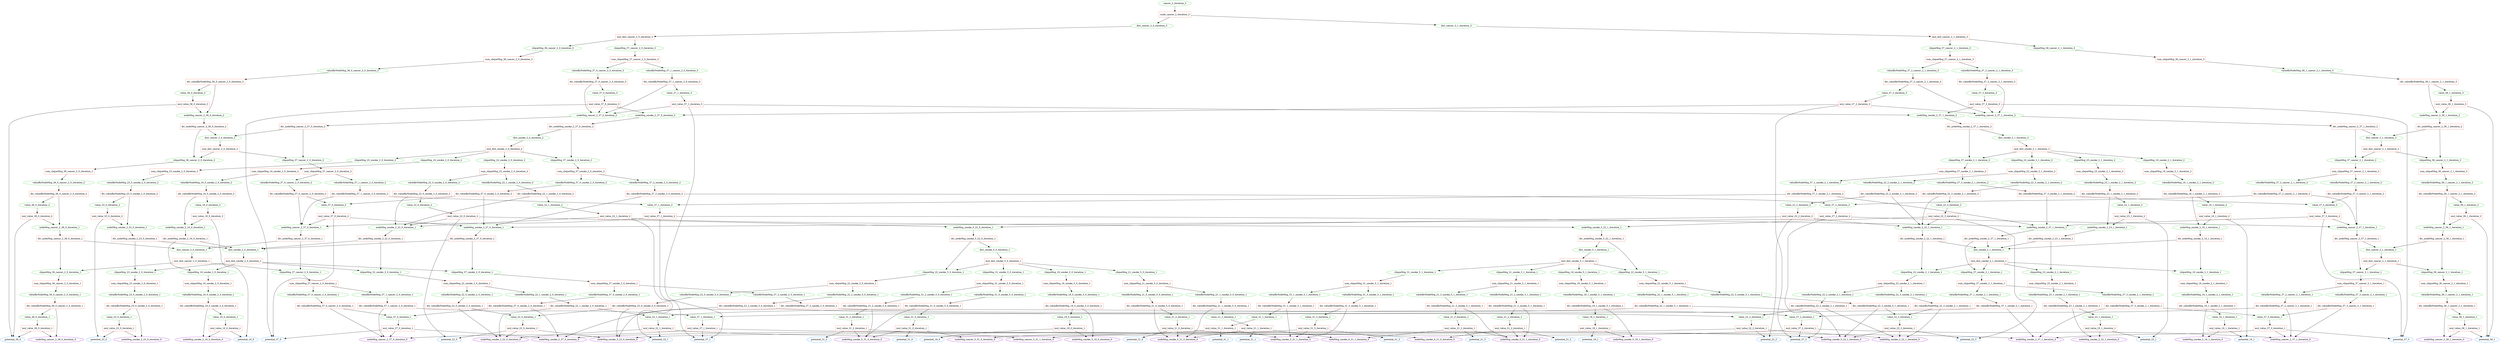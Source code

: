digraph G {
0 [label="cancer_2_iteration_3", shape=oval, color=limegreen];
1 [label="scale_cancer_2_iteration_3", shape=box, color=tomato];
2 [label="dist_cancer_2_0_iteration_3", shape=oval, color=limegreen];
3 [label="mul_dist_cancer_2_0_iteration_3", shape=box, color=tomato];
4 [label="cliqueMsg_36_cancer_2_0_iteration_3", shape=oval, color=limegreen];
5 [label="sum_cliqueMsg_36_cancer_2_0_iteration_3", shape=box, color=tomato];
6 [label="valueByNodeMsg_36_0_cancer_2_0_iteration_3", shape=oval, color=limegreen];
7 [label="div_valueByNodeMsg_36_0_cancer_2_0_iteration_3", shape=box, color=tomato];
8 [label="value_36_0_iteration_3", shape=oval, color=limegreen];
9 [label="mul_value_36_0_iteration_3", shape=box, color=tomato];
10 [label="potential_36_0", shape=oval, color=dodgerblue];
11 [label="nodeMsg_cancer_2_36_0_iteration_2", shape=oval, color=limegreen];
12 [label="div_nodeMsg_cancer_2_36_0_iteration_2", shape=box, color=tomato];
13 [label="dist_cancer_2_0_iteration_2", shape=oval, color=limegreen];
14 [label="mul_dist_cancer_2_0_iteration_2", shape=box, color=tomato];
15 [label="cliqueMsg_36_cancer_2_0_iteration_2", shape=oval, color=limegreen];
16 [label="sum_cliqueMsg_36_cancer_2_0_iteration_2", shape=box, color=tomato];
17 [label="valueByNodeMsg_36_0_cancer_2_0_iteration_2", shape=oval, color=limegreen];
18 [label="div_valueByNodeMsg_36_0_cancer_2_0_iteration_2", shape=box, color=tomato];
19 [label="value_36_0_iteration_2", shape=oval, color=limegreen];
20 [label="mul_value_36_0_iteration_2", shape=box, color=tomato];
21 [label="nodeMsg_cancer_2_36_0_iteration_1", shape=oval, color=limegreen];
22 [label="div_nodeMsg_cancer_2_36_0_iteration_1", shape=box, color=tomato];
23 [label="dist_cancer_2_0_iteration_1", shape=oval, color=limegreen];
24 [label="mul_dist_cancer_2_0_iteration_1", shape=box, color=tomato];
25 [label="cliqueMsg_36_cancer_2_0_iteration_1", shape=oval, color=limegreen];
26 [label="sum_cliqueMsg_36_cancer_2_0_iteration_1", shape=box, color=tomato];
27 [label="valueByNodeMsg_36_0_cancer_2_0_iteration_1", shape=oval, color=limegreen];
28 [label="div_valueByNodeMsg_36_0_cancer_2_0_iteration_1", shape=box, color=tomato];
29 [label="value_36_0_iteration_1", shape=oval, color=limegreen];
30 [label="mul_value_36_0_iteration_1", shape=box, color=tomato];
31 [label="nodeMsg_cancer_2_36_0_iteration_0", shape=oval, color=darkviolet];
32 [label="cliqueMsg_37_cancer_2_0_iteration_1", shape=oval, color=limegreen];
33 [label="sum_cliqueMsg_37_cancer_2_0_iteration_1", shape=box, color=tomato];
34 [label="valueByNodeMsg_37_0_cancer_2_0_iteration_1", shape=oval, color=limegreen];
35 [label="div_valueByNodeMsg_37_0_cancer_2_0_iteration_1", shape=box, color=tomato];
36 [label="value_37_0_iteration_1", shape=oval, color=limegreen];
37 [label="mul_value_37_0_iteration_1", shape=box, color=tomato];
38 [label="potential_37_0", shape=oval, color=dodgerblue];
39 [label="nodeMsg_smoke_2_37_0_iteration_0", shape=oval, color=darkviolet];
40 [label="nodeMsg_cancer_2_37_0_iteration_0", shape=oval, color=darkviolet];
41 [label="valueByNodeMsg_37_1_cancer_2_0_iteration_1", shape=oval, color=limegreen];
42 [label="div_valueByNodeMsg_37_1_cancer_2_0_iteration_1", shape=box, color=tomato];
43 [label="value_37_1_iteration_1", shape=oval, color=limegreen];
44 [label="mul_value_37_1_iteration_1", shape=box, color=tomato];
45 [label="potential_37_1", shape=oval, color=dodgerblue];
46 [label="nodeMsg_smoke_2_37_1_iteration_0", shape=oval, color=darkviolet];
47 [label="cliqueMsg_37_cancer_2_0_iteration_2", shape=oval, color=limegreen];
48 [label="sum_cliqueMsg_37_cancer_2_0_iteration_2", shape=box, color=tomato];
49 [label="valueByNodeMsg_37_0_cancer_2_0_iteration_2", shape=oval, color=limegreen];
50 [label="div_valueByNodeMsg_37_0_cancer_2_0_iteration_2", shape=box, color=tomato];
51 [label="value_37_0_iteration_2", shape=oval, color=limegreen];
52 [label="mul_value_37_0_iteration_2", shape=box, color=tomato];
53 [label="nodeMsg_smoke_2_37_0_iteration_1", shape=oval, color=limegreen];
54 [label="div_nodeMsg_smoke_2_37_0_iteration_1", shape=box, color=tomato];
55 [label="dist_smoke_2_0_iteration_1", shape=oval, color=limegreen];
56 [label="mul_dist_smoke_2_0_iteration_1", shape=box, color=tomato];
57 [label="cliqueMsg_16_smoke_2_0_iteration_1", shape=oval, color=limegreen];
58 [label="sum_cliqueMsg_16_smoke_2_0_iteration_1", shape=box, color=tomato];
59 [label="valueByNodeMsg_16_0_smoke_2_0_iteration_1", shape=oval, color=limegreen];
60 [label="div_valueByNodeMsg_16_0_smoke_2_0_iteration_1", shape=box, color=tomato];
61 [label="value_16_0_iteration_1", shape=oval, color=limegreen];
62 [label="mul_value_16_0_iteration_1", shape=box, color=tomato];
63 [label="potential_16_0", shape=oval, color=dodgerblue];
64 [label="nodeMsg_smoke_2_16_0_iteration_0", shape=oval, color=darkviolet];
65 [label="cliqueMsg_22_smoke_2_0_iteration_1", shape=oval, color=limegreen];
66 [label="sum_cliqueMsg_22_smoke_2_0_iteration_1", shape=box, color=tomato];
67 [label="valueByNodeMsg_22_0_smoke_2_0_iteration_1", shape=oval, color=limegreen];
68 [label="div_valueByNodeMsg_22_0_smoke_2_0_iteration_1", shape=box, color=tomato];
69 [label="value_22_0_iteration_1", shape=oval, color=limegreen];
70 [label="mul_value_22_0_iteration_1", shape=box, color=tomato];
71 [label="potential_22_0", shape=oval, color=dodgerblue];
72 [label="nodeMsg_smoke_5_22_0_iteration_0", shape=oval, color=darkviolet];
73 [label="nodeMsg_smoke_2_22_0_iteration_0", shape=oval, color=darkviolet];
74 [label="valueByNodeMsg_22_1_smoke_2_0_iteration_1", shape=oval, color=limegreen];
75 [label="div_valueByNodeMsg_22_1_smoke_2_0_iteration_1", shape=box, color=tomato];
76 [label="value_22_1_iteration_1", shape=oval, color=limegreen];
77 [label="mul_value_22_1_iteration_1", shape=box, color=tomato];
78 [label="potential_22_1", shape=oval, color=dodgerblue];
79 [label="nodeMsg_smoke_5_22_1_iteration_0", shape=oval, color=darkviolet];
80 [label="cliqueMsg_23_smoke_2_0_iteration_1", shape=oval, color=limegreen];
81 [label="sum_cliqueMsg_23_smoke_2_0_iteration_1", shape=box, color=tomato];
82 [label="valueByNodeMsg_23_0_smoke_2_0_iteration_1", shape=oval, color=limegreen];
83 [label="div_valueByNodeMsg_23_0_smoke_2_0_iteration_1", shape=box, color=tomato];
84 [label="value_23_0_iteration_1", shape=oval, color=limegreen];
85 [label="mul_value_23_0_iteration_1", shape=box, color=tomato];
86 [label="potential_23_0", shape=oval, color=dodgerblue];
87 [label="nodeMsg_smoke_2_23_0_iteration_0", shape=oval, color=darkviolet];
88 [label="cliqueMsg_37_smoke_2_0_iteration_1", shape=oval, color=limegreen];
89 [label="sum_cliqueMsg_37_smoke_2_0_iteration_1", shape=box, color=tomato];
90 [label="valueByNodeMsg_37_0_smoke_2_0_iteration_1", shape=oval, color=limegreen];
91 [label="div_valueByNodeMsg_37_0_smoke_2_0_iteration_1", shape=box, color=tomato];
92 [label="valueByNodeMsg_37_2_smoke_2_0_iteration_1", shape=oval, color=limegreen];
93 [label="div_valueByNodeMsg_37_2_smoke_2_0_iteration_1", shape=box, color=tomato];
94 [label="value_37_2_iteration_1", shape=oval, color=limegreen];
95 [label="mul_value_37_2_iteration_1", shape=box, color=tomato];
96 [label="potential_37_2", shape=oval, color=dodgerblue];
97 [label="nodeMsg_cancer_2_37_1_iteration_0", shape=oval, color=darkviolet];
98 [label="nodeMsg_cancer_2_37_0_iteration_1", shape=oval, color=limegreen];
99 [label="div_nodeMsg_cancer_2_37_0_iteration_1", shape=box, color=tomato];
100 [label="valueByNodeMsg_37_1_cancer_2_0_iteration_2", shape=oval, color=limegreen];
101 [label="div_valueByNodeMsg_37_1_cancer_2_0_iteration_2", shape=box, color=tomato];
102 [label="value_37_1_iteration_2", shape=oval, color=limegreen];
103 [label="mul_value_37_1_iteration_2", shape=box, color=tomato];
104 [label="nodeMsg_smoke_2_37_1_iteration_1", shape=oval, color=limegreen];
105 [label="div_nodeMsg_smoke_2_37_1_iteration_1", shape=box, color=tomato];
106 [label="dist_smoke_2_1_iteration_1", shape=oval, color=limegreen];
107 [label="mul_dist_smoke_2_1_iteration_1", shape=box, color=tomato];
108 [label="cliqueMsg_16_smoke_2_1_iteration_1", shape=oval, color=limegreen];
109 [label="sum_cliqueMsg_16_smoke_2_1_iteration_1", shape=box, color=tomato];
110 [label="valueByNodeMsg_16_1_smoke_2_1_iteration_1", shape=oval, color=limegreen];
111 [label="div_valueByNodeMsg_16_1_smoke_2_1_iteration_1", shape=box, color=tomato];
112 [label="value_16_1_iteration_1", shape=oval, color=limegreen];
113 [label="mul_value_16_1_iteration_1", shape=box, color=tomato];
114 [label="potential_16_1", shape=oval, color=dodgerblue];
115 [label="nodeMsg_smoke_2_16_1_iteration_0", shape=oval, color=darkviolet];
116 [label="cliqueMsg_22_smoke_2_1_iteration_1", shape=oval, color=limegreen];
117 [label="sum_cliqueMsg_22_smoke_2_1_iteration_1", shape=box, color=tomato];
118 [label="valueByNodeMsg_22_2_smoke_2_1_iteration_1", shape=oval, color=limegreen];
119 [label="div_valueByNodeMsg_22_2_smoke_2_1_iteration_1", shape=box, color=tomato];
120 [label="value_22_2_iteration_1", shape=oval, color=limegreen];
121 [label="mul_value_22_2_iteration_1", shape=box, color=tomato];
122 [label="potential_22_2", shape=oval, color=dodgerblue];
123 [label="nodeMsg_smoke_2_22_1_iteration_0", shape=oval, color=darkviolet];
124 [label="valueByNodeMsg_22_3_smoke_2_1_iteration_1", shape=oval, color=limegreen];
125 [label="div_valueByNodeMsg_22_3_smoke_2_1_iteration_1", shape=box, color=tomato];
126 [label="value_22_3_iteration_1", shape=oval, color=limegreen];
127 [label="mul_value_22_3_iteration_1", shape=box, color=tomato];
128 [label="potential_22_3", shape=oval, color=dodgerblue];
129 [label="cliqueMsg_23_smoke_2_1_iteration_1", shape=oval, color=limegreen];
130 [label="sum_cliqueMsg_23_smoke_2_1_iteration_1", shape=box, color=tomato];
131 [label="valueByNodeMsg_23_1_smoke_2_1_iteration_1", shape=oval, color=limegreen];
132 [label="div_valueByNodeMsg_23_1_smoke_2_1_iteration_1", shape=box, color=tomato];
133 [label="value_23_1_iteration_1", shape=oval, color=limegreen];
134 [label="mul_value_23_1_iteration_1", shape=box, color=tomato];
135 [label="potential_23_1", shape=oval, color=dodgerblue];
136 [label="nodeMsg_smoke_2_23_1_iteration_0", shape=oval, color=darkviolet];
137 [label="cliqueMsg_37_smoke_2_1_iteration_1", shape=oval, color=limegreen];
138 [label="sum_cliqueMsg_37_smoke_2_1_iteration_1", shape=box, color=tomato];
139 [label="valueByNodeMsg_37_1_smoke_2_1_iteration_1", shape=oval, color=limegreen];
140 [label="div_valueByNodeMsg_37_1_smoke_2_1_iteration_1", shape=box, color=tomato];
141 [label="valueByNodeMsg_37_3_smoke_2_1_iteration_1", shape=oval, color=limegreen];
142 [label="div_valueByNodeMsg_37_3_smoke_2_1_iteration_1", shape=box, color=tomato];
143 [label="value_37_3_iteration_1", shape=oval, color=limegreen];
144 [label="mul_value_37_3_iteration_1", shape=box, color=tomato];
145 [label="potential_37_3", shape=oval, color=dodgerblue];
146 [label="cliqueMsg_37_cancer_2_0_iteration_3", shape=oval, color=limegreen];
147 [label="sum_cliqueMsg_37_cancer_2_0_iteration_3", shape=box, color=tomato];
148 [label="valueByNodeMsg_37_0_cancer_2_0_iteration_3", shape=oval, color=limegreen];
149 [label="div_valueByNodeMsg_37_0_cancer_2_0_iteration_3", shape=box, color=tomato];
150 [label="value_37_0_iteration_3", shape=oval, color=limegreen];
151 [label="mul_value_37_0_iteration_3", shape=box, color=tomato];
152 [label="nodeMsg_smoke_2_37_0_iteration_2", shape=oval, color=limegreen];
153 [label="div_nodeMsg_smoke_2_37_0_iteration_2", shape=box, color=tomato];
154 [label="dist_smoke_2_0_iteration_2", shape=oval, color=limegreen];
155 [label="mul_dist_smoke_2_0_iteration_2", shape=box, color=tomato];
156 [label="cliqueMsg_16_smoke_2_0_iteration_2", shape=oval, color=limegreen];
157 [label="sum_cliqueMsg_16_smoke_2_0_iteration_2", shape=box, color=tomato];
158 [label="valueByNodeMsg_16_0_smoke_2_0_iteration_2", shape=oval, color=limegreen];
159 [label="div_valueByNodeMsg_16_0_smoke_2_0_iteration_2", shape=box, color=tomato];
160 [label="value_16_0_iteration_2", shape=oval, color=limegreen];
161 [label="mul_value_16_0_iteration_2", shape=box, color=tomato];
162 [label="nodeMsg_smoke_2_16_0_iteration_1", shape=oval, color=limegreen];
163 [label="div_nodeMsg_smoke_2_16_0_iteration_1", shape=box, color=tomato];
164 [label="cliqueMsg_22_smoke_2_0_iteration_2", shape=oval, color=limegreen];
165 [label="sum_cliqueMsg_22_smoke_2_0_iteration_2", shape=box, color=tomato];
166 [label="valueByNodeMsg_22_0_smoke_2_0_iteration_2", shape=oval, color=limegreen];
167 [label="div_valueByNodeMsg_22_0_smoke_2_0_iteration_2", shape=box, color=tomato];
168 [label="value_22_0_iteration_2", shape=oval, color=limegreen];
169 [label="mul_value_22_0_iteration_2", shape=box, color=tomato];
170 [label="nodeMsg_smoke_5_22_0_iteration_1", shape=oval, color=limegreen];
171 [label="div_nodeMsg_smoke_5_22_0_iteration_1", shape=box, color=tomato];
172 [label="dist_smoke_5_0_iteration_1", shape=oval, color=limegreen];
173 [label="mul_dist_smoke_5_0_iteration_1", shape=box, color=tomato];
174 [label="cliqueMsg_18_smoke_5_0_iteration_1", shape=oval, color=limegreen];
175 [label="sum_cliqueMsg_18_smoke_5_0_iteration_1", shape=box, color=tomato];
176 [label="valueByNodeMsg_18_0_smoke_5_0_iteration_1", shape=oval, color=limegreen];
177 [label="div_valueByNodeMsg_18_0_smoke_5_0_iteration_1", shape=box, color=tomato];
178 [label="value_18_0_iteration_1", shape=oval, color=limegreen];
179 [label="mul_value_18_0_iteration_1", shape=box, color=tomato];
180 [label="potential_18_0", shape=oval, color=dodgerblue];
181 [label="nodeMsg_smoke_5_18_0_iteration_0", shape=oval, color=darkviolet];
182 [label="cliqueMsg_21_smoke_5_0_iteration_1", shape=oval, color=limegreen];
183 [label="sum_cliqueMsg_21_smoke_5_0_iteration_1", shape=box, color=tomato];
184 [label="valueByNodeMsg_21_0_smoke_5_0_iteration_1", shape=oval, color=limegreen];
185 [label="div_valueByNodeMsg_21_0_smoke_5_0_iteration_1", shape=box, color=tomato];
186 [label="value_21_0_iteration_1", shape=oval, color=limegreen];
187 [label="mul_value_21_0_iteration_1", shape=box, color=tomato];
188 [label="potential_21_0", shape=oval, color=dodgerblue];
189 [label="nodeMsg_smoke_6_21_0_iteration_0", shape=oval, color=darkviolet];
190 [label="nodeMsg_smoke_5_21_0_iteration_0", shape=oval, color=darkviolet];
191 [label="valueByNodeMsg_21_1_smoke_5_0_iteration_1", shape=oval, color=limegreen];
192 [label="div_valueByNodeMsg_21_1_smoke_5_0_iteration_1", shape=box, color=tomato];
193 [label="value_21_1_iteration_1", shape=oval, color=limegreen];
194 [label="mul_value_21_1_iteration_1", shape=box, color=tomato];
195 [label="potential_21_1", shape=oval, color=dodgerblue];
196 [label="nodeMsg_smoke_6_21_1_iteration_0", shape=oval, color=darkviolet];
197 [label="cliqueMsg_22_smoke_5_0_iteration_1", shape=oval, color=limegreen];
198 [label="sum_cliqueMsg_22_smoke_5_0_iteration_1", shape=box, color=tomato];
199 [label="valueByNodeMsg_22_0_smoke_5_0_iteration_1", shape=oval, color=limegreen];
200 [label="div_valueByNodeMsg_22_0_smoke_5_0_iteration_1", shape=box, color=tomato];
201 [label="valueByNodeMsg_22_2_smoke_5_0_iteration_1", shape=oval, color=limegreen];
202 [label="div_valueByNodeMsg_22_2_smoke_5_0_iteration_1", shape=box, color=tomato];
203 [label="cliqueMsg_31_smoke_5_0_iteration_1", shape=oval, color=limegreen];
204 [label="sum_cliqueMsg_31_smoke_5_0_iteration_1", shape=box, color=tomato];
205 [label="valueByNodeMsg_31_0_smoke_5_0_iteration_1", shape=oval, color=limegreen];
206 [label="div_valueByNodeMsg_31_0_smoke_5_0_iteration_1", shape=box, color=tomato];
207 [label="value_31_0_iteration_1", shape=oval, color=limegreen];
208 [label="mul_value_31_0_iteration_1", shape=box, color=tomato];
209 [label="potential_31_0", shape=oval, color=dodgerblue];
210 [label="nodeMsg_smoke_5_31_0_iteration_0", shape=oval, color=darkviolet];
211 [label="nodeMsg_cancer_5_31_0_iteration_0", shape=oval, color=darkviolet];
212 [label="valueByNodeMsg_31_2_smoke_5_0_iteration_1", shape=oval, color=limegreen];
213 [label="div_valueByNodeMsg_31_2_smoke_5_0_iteration_1", shape=box, color=tomato];
214 [label="value_31_2_iteration_1", shape=oval, color=limegreen];
215 [label="mul_value_31_2_iteration_1", shape=box, color=tomato];
216 [label="potential_31_2", shape=oval, color=dodgerblue];
217 [label="nodeMsg_cancer_5_31_1_iteration_0", shape=oval, color=darkviolet];
218 [label="nodeMsg_smoke_2_22_0_iteration_1", shape=oval, color=limegreen];
219 [label="div_nodeMsg_smoke_2_22_0_iteration_1", shape=box, color=tomato];
220 [label="valueByNodeMsg_22_1_smoke_2_0_iteration_2", shape=oval, color=limegreen];
221 [label="div_valueByNodeMsg_22_1_smoke_2_0_iteration_2", shape=box, color=tomato];
222 [label="value_22_1_iteration_2", shape=oval, color=limegreen];
223 [label="mul_value_22_1_iteration_2", shape=box, color=tomato];
224 [label="nodeMsg_smoke_5_22_1_iteration_1", shape=oval, color=limegreen];
225 [label="div_nodeMsg_smoke_5_22_1_iteration_1", shape=box, color=tomato];
226 [label="dist_smoke_5_1_iteration_1", shape=oval, color=limegreen];
227 [label="mul_dist_smoke_5_1_iteration_1", shape=box, color=tomato];
228 [label="cliqueMsg_18_smoke_5_1_iteration_1", shape=oval, color=limegreen];
229 [label="sum_cliqueMsg_18_smoke_5_1_iteration_1", shape=box, color=tomato];
230 [label="valueByNodeMsg_18_1_smoke_5_1_iteration_1", shape=oval, color=limegreen];
231 [label="div_valueByNodeMsg_18_1_smoke_5_1_iteration_1", shape=box, color=tomato];
232 [label="value_18_1_iteration_1", shape=oval, color=limegreen];
233 [label="mul_value_18_1_iteration_1", shape=box, color=tomato];
234 [label="potential_18_1", shape=oval, color=dodgerblue];
235 [label="nodeMsg_smoke_5_18_1_iteration_0", shape=oval, color=darkviolet];
236 [label="cliqueMsg_21_smoke_5_1_iteration_1", shape=oval, color=limegreen];
237 [label="sum_cliqueMsg_21_smoke_5_1_iteration_1", shape=box, color=tomato];
238 [label="valueByNodeMsg_21_2_smoke_5_1_iteration_1", shape=oval, color=limegreen];
239 [label="div_valueByNodeMsg_21_2_smoke_5_1_iteration_1", shape=box, color=tomato];
240 [label="value_21_2_iteration_1", shape=oval, color=limegreen];
241 [label="mul_value_21_2_iteration_1", shape=box, color=tomato];
242 [label="potential_21_2", shape=oval, color=dodgerblue];
243 [label="nodeMsg_smoke_5_21_1_iteration_0", shape=oval, color=darkviolet];
244 [label="valueByNodeMsg_21_3_smoke_5_1_iteration_1", shape=oval, color=limegreen];
245 [label="div_valueByNodeMsg_21_3_smoke_5_1_iteration_1", shape=box, color=tomato];
246 [label="value_21_3_iteration_1", shape=oval, color=limegreen];
247 [label="mul_value_21_3_iteration_1", shape=box, color=tomato];
248 [label="potential_21_3", shape=oval, color=dodgerblue];
249 [label="cliqueMsg_22_smoke_5_1_iteration_1", shape=oval, color=limegreen];
250 [label="sum_cliqueMsg_22_smoke_5_1_iteration_1", shape=box, color=tomato];
251 [label="valueByNodeMsg_22_1_smoke_5_1_iteration_1", shape=oval, color=limegreen];
252 [label="div_valueByNodeMsg_22_1_smoke_5_1_iteration_1", shape=box, color=tomato];
253 [label="valueByNodeMsg_22_3_smoke_5_1_iteration_1", shape=oval, color=limegreen];
254 [label="div_valueByNodeMsg_22_3_smoke_5_1_iteration_1", shape=box, color=tomato];
255 [label="cliqueMsg_31_smoke_5_1_iteration_1", shape=oval, color=limegreen];
256 [label="sum_cliqueMsg_31_smoke_5_1_iteration_1", shape=box, color=tomato];
257 [label="valueByNodeMsg_31_1_smoke_5_1_iteration_1", shape=oval, color=limegreen];
258 [label="div_valueByNodeMsg_31_1_smoke_5_1_iteration_1", shape=box, color=tomato];
259 [label="value_31_1_iteration_1", shape=oval, color=limegreen];
260 [label="mul_value_31_1_iteration_1", shape=box, color=tomato];
261 [label="potential_31_1", shape=oval, color=dodgerblue];
262 [label="nodeMsg_smoke_5_31_1_iteration_0", shape=oval, color=darkviolet];
263 [label="valueByNodeMsg_31_3_smoke_5_1_iteration_1", shape=oval, color=limegreen];
264 [label="div_valueByNodeMsg_31_3_smoke_5_1_iteration_1", shape=box, color=tomato];
265 [label="value_31_3_iteration_1", shape=oval, color=limegreen];
266 [label="mul_value_31_3_iteration_1", shape=box, color=tomato];
267 [label="potential_31_3", shape=oval, color=dodgerblue];
268 [label="cliqueMsg_23_smoke_2_0_iteration_2", shape=oval, color=limegreen];
269 [label="sum_cliqueMsg_23_smoke_2_0_iteration_2", shape=box, color=tomato];
270 [label="valueByNodeMsg_23_0_smoke_2_0_iteration_2", shape=oval, color=limegreen];
271 [label="div_valueByNodeMsg_23_0_smoke_2_0_iteration_2", shape=box, color=tomato];
272 [label="value_23_0_iteration_2", shape=oval, color=limegreen];
273 [label="mul_value_23_0_iteration_2", shape=box, color=tomato];
274 [label="nodeMsg_smoke_2_23_0_iteration_1", shape=oval, color=limegreen];
275 [label="div_nodeMsg_smoke_2_23_0_iteration_1", shape=box, color=tomato];
276 [label="cliqueMsg_37_smoke_2_0_iteration_2", shape=oval, color=limegreen];
277 [label="sum_cliqueMsg_37_smoke_2_0_iteration_2", shape=box, color=tomato];
278 [label="valueByNodeMsg_37_0_smoke_2_0_iteration_2", shape=oval, color=limegreen];
279 [label="div_valueByNodeMsg_37_0_smoke_2_0_iteration_2", shape=box, color=tomato];
280 [label="valueByNodeMsg_37_2_smoke_2_0_iteration_2", shape=oval, color=limegreen];
281 [label="div_valueByNodeMsg_37_2_smoke_2_0_iteration_2", shape=box, color=tomato];
282 [label="value_37_2_iteration_2", shape=oval, color=limegreen];
283 [label="mul_value_37_2_iteration_2", shape=box, color=tomato];
284 [label="nodeMsg_cancer_2_37_1_iteration_1", shape=oval, color=limegreen];
285 [label="div_nodeMsg_cancer_2_37_1_iteration_1", shape=box, color=tomato];
286 [label="dist_cancer_2_1_iteration_1", shape=oval, color=limegreen];
287 [label="mul_dist_cancer_2_1_iteration_1", shape=box, color=tomato];
288 [label="cliqueMsg_36_cancer_2_1_iteration_1", shape=oval, color=limegreen];
289 [label="sum_cliqueMsg_36_cancer_2_1_iteration_1", shape=box, color=tomato];
290 [label="valueByNodeMsg_36_1_cancer_2_1_iteration_1", shape=oval, color=limegreen];
291 [label="div_valueByNodeMsg_36_1_cancer_2_1_iteration_1", shape=box, color=tomato];
292 [label="value_36_1_iteration_1", shape=oval, color=limegreen];
293 [label="mul_value_36_1_iteration_1", shape=box, color=tomato];
294 [label="potential_36_1", shape=oval, color=dodgerblue];
295 [label="nodeMsg_cancer_2_36_1_iteration_0", shape=oval, color=darkviolet];
296 [label="cliqueMsg_37_cancer_2_1_iteration_1", shape=oval, color=limegreen];
297 [label="sum_cliqueMsg_37_cancer_2_1_iteration_1", shape=box, color=tomato];
298 [label="valueByNodeMsg_37_2_cancer_2_1_iteration_1", shape=oval, color=limegreen];
299 [label="div_valueByNodeMsg_37_2_cancer_2_1_iteration_1", shape=box, color=tomato];
300 [label="valueByNodeMsg_37_3_cancer_2_1_iteration_1", shape=oval, color=limegreen];
301 [label="div_valueByNodeMsg_37_3_cancer_2_1_iteration_1", shape=box, color=tomato];
302 [label="nodeMsg_cancer_2_37_0_iteration_2", shape=oval, color=limegreen];
303 [label="div_nodeMsg_cancer_2_37_0_iteration_2", shape=box, color=tomato];
304 [label="valueByNodeMsg_37_1_cancer_2_0_iteration_3", shape=oval, color=limegreen];
305 [label="div_valueByNodeMsg_37_1_cancer_2_0_iteration_3", shape=box, color=tomato];
306 [label="value_37_1_iteration_3", shape=oval, color=limegreen];
307 [label="mul_value_37_1_iteration_3", shape=box, color=tomato];
308 [label="nodeMsg_smoke_2_37_1_iteration_2", shape=oval, color=limegreen];
309 [label="div_nodeMsg_smoke_2_37_1_iteration_2", shape=box, color=tomato];
310 [label="dist_smoke_2_1_iteration_2", shape=oval, color=limegreen];
311 [label="mul_dist_smoke_2_1_iteration_2", shape=box, color=tomato];
312 [label="cliqueMsg_16_smoke_2_1_iteration_2", shape=oval, color=limegreen];
313 [label="sum_cliqueMsg_16_smoke_2_1_iteration_2", shape=box, color=tomato];
314 [label="valueByNodeMsg_16_1_smoke_2_1_iteration_2", shape=oval, color=limegreen];
315 [label="div_valueByNodeMsg_16_1_smoke_2_1_iteration_2", shape=box, color=tomato];
316 [label="value_16_1_iteration_2", shape=oval, color=limegreen];
317 [label="mul_value_16_1_iteration_2", shape=box, color=tomato];
318 [label="nodeMsg_smoke_2_16_1_iteration_1", shape=oval, color=limegreen];
319 [label="div_nodeMsg_smoke_2_16_1_iteration_1", shape=box, color=tomato];
320 [label="cliqueMsg_22_smoke_2_1_iteration_2", shape=oval, color=limegreen];
321 [label="sum_cliqueMsg_22_smoke_2_1_iteration_2", shape=box, color=tomato];
322 [label="valueByNodeMsg_22_2_smoke_2_1_iteration_2", shape=oval, color=limegreen];
323 [label="div_valueByNodeMsg_22_2_smoke_2_1_iteration_2", shape=box, color=tomato];
324 [label="value_22_2_iteration_2", shape=oval, color=limegreen];
325 [label="mul_value_22_2_iteration_2", shape=box, color=tomato];
326 [label="nodeMsg_smoke_2_22_1_iteration_1", shape=oval, color=limegreen];
327 [label="div_nodeMsg_smoke_2_22_1_iteration_1", shape=box, color=tomato];
328 [label="valueByNodeMsg_22_3_smoke_2_1_iteration_2", shape=oval, color=limegreen];
329 [label="div_valueByNodeMsg_22_3_smoke_2_1_iteration_2", shape=box, color=tomato];
330 [label="value_22_3_iteration_2", shape=oval, color=limegreen];
331 [label="mul_value_22_3_iteration_2", shape=box, color=tomato];
332 [label="cliqueMsg_23_smoke_2_1_iteration_2", shape=oval, color=limegreen];
333 [label="sum_cliqueMsg_23_smoke_2_1_iteration_2", shape=box, color=tomato];
334 [label="valueByNodeMsg_23_1_smoke_2_1_iteration_2", shape=oval, color=limegreen];
335 [label="div_valueByNodeMsg_23_1_smoke_2_1_iteration_2", shape=box, color=tomato];
336 [label="value_23_1_iteration_2", shape=oval, color=limegreen];
337 [label="mul_value_23_1_iteration_2", shape=box, color=tomato];
338 [label="nodeMsg_smoke_2_23_1_iteration_1", shape=oval, color=limegreen];
339 [label="div_nodeMsg_smoke_2_23_1_iteration_1", shape=box, color=tomato];
340 [label="cliqueMsg_37_smoke_2_1_iteration_2", shape=oval, color=limegreen];
341 [label="sum_cliqueMsg_37_smoke_2_1_iteration_2", shape=box, color=tomato];
342 [label="valueByNodeMsg_37_1_smoke_2_1_iteration_2", shape=oval, color=limegreen];
343 [label="div_valueByNodeMsg_37_1_smoke_2_1_iteration_2", shape=box, color=tomato];
344 [label="valueByNodeMsg_37_3_smoke_2_1_iteration_2", shape=oval, color=limegreen];
345 [label="div_valueByNodeMsg_37_3_smoke_2_1_iteration_2", shape=box, color=tomato];
346 [label="value_37_3_iteration_2", shape=oval, color=limegreen];
347 [label="mul_value_37_3_iteration_2", shape=box, color=tomato];
348 [label="dist_cancer_2_1_iteration_3", shape=oval, color=limegreen];
349 [label="mul_dist_cancer_2_1_iteration_3", shape=box, color=tomato];
350 [label="cliqueMsg_36_cancer_2_1_iteration_3", shape=oval, color=limegreen];
351 [label="sum_cliqueMsg_36_cancer_2_1_iteration_3", shape=box, color=tomato];
352 [label="valueByNodeMsg_36_1_cancer_2_1_iteration_3", shape=oval, color=limegreen];
353 [label="div_valueByNodeMsg_36_1_cancer_2_1_iteration_3", shape=box, color=tomato];
354 [label="value_36_1_iteration_3", shape=oval, color=limegreen];
355 [label="mul_value_36_1_iteration_3", shape=box, color=tomato];
356 [label="nodeMsg_cancer_2_36_1_iteration_2", shape=oval, color=limegreen];
357 [label="div_nodeMsg_cancer_2_36_1_iteration_2", shape=box, color=tomato];
358 [label="dist_cancer_2_1_iteration_2", shape=oval, color=limegreen];
359 [label="mul_dist_cancer_2_1_iteration_2", shape=box, color=tomato];
360 [label="cliqueMsg_36_cancer_2_1_iteration_2", shape=oval, color=limegreen];
361 [label="sum_cliqueMsg_36_cancer_2_1_iteration_2", shape=box, color=tomato];
362 [label="valueByNodeMsg_36_1_cancer_2_1_iteration_2", shape=oval, color=limegreen];
363 [label="div_valueByNodeMsg_36_1_cancer_2_1_iteration_2", shape=box, color=tomato];
364 [label="value_36_1_iteration_2", shape=oval, color=limegreen];
365 [label="mul_value_36_1_iteration_2", shape=box, color=tomato];
366 [label="nodeMsg_cancer_2_36_1_iteration_1", shape=oval, color=limegreen];
367 [label="div_nodeMsg_cancer_2_36_1_iteration_1", shape=box, color=tomato];
368 [label="cliqueMsg_37_cancer_2_1_iteration_2", shape=oval, color=limegreen];
369 [label="sum_cliqueMsg_37_cancer_2_1_iteration_2", shape=box, color=tomato];
370 [label="valueByNodeMsg_37_2_cancer_2_1_iteration_2", shape=oval, color=limegreen];
371 [label="div_valueByNodeMsg_37_2_cancer_2_1_iteration_2", shape=box, color=tomato];
372 [label="valueByNodeMsg_37_3_cancer_2_1_iteration_2", shape=oval, color=limegreen];
373 [label="div_valueByNodeMsg_37_3_cancer_2_1_iteration_2", shape=box, color=tomato];
374 [label="cliqueMsg_37_cancer_2_1_iteration_3", shape=oval, color=limegreen];
375 [label="sum_cliqueMsg_37_cancer_2_1_iteration_3", shape=box, color=tomato];
376 [label="valueByNodeMsg_37_2_cancer_2_1_iteration_3", shape=oval, color=limegreen];
377 [label="div_valueByNodeMsg_37_2_cancer_2_1_iteration_3", shape=box, color=tomato];
378 [label="value_37_2_iteration_3", shape=oval, color=limegreen];
379 [label="mul_value_37_2_iteration_3", shape=box, color=tomato];
380 [label="nodeMsg_cancer_2_37_1_iteration_2", shape=oval, color=limegreen];
381 [label="div_nodeMsg_cancer_2_37_1_iteration_2", shape=box, color=tomato];
382 [label="valueByNodeMsg_37_3_cancer_2_1_iteration_3", shape=oval, color=limegreen];
383 [label="div_valueByNodeMsg_37_3_cancer_2_1_iteration_3", shape=box, color=tomato];
384 [label="value_37_3_iteration_3", shape=oval, color=limegreen];
385 [label="mul_value_37_3_iteration_3", shape=box, color=tomato];
0->1 ;
1->2 ;
1->348 ;
2->3 ;
3->4 ;
3->146 ;
4->5 ;
5->6 ;
6->7 ;
7->8 ;
7->11 ;
8->9 ;
9->10 ;
9->11 ;
11->12 ;
12->13 ;
12->15 ;
13->14 ;
14->15 ;
14->47 ;
15->16 ;
16->17 ;
17->18 ;
18->19 ;
18->21 ;
19->20 ;
20->10 ;
20->21 ;
21->22 ;
22->23 ;
22->25 ;
23->24 ;
24->25 ;
24->32 ;
25->26 ;
26->27 ;
27->28 ;
28->29 ;
28->31 ;
29->30 ;
30->10 ;
30->31 ;
32->33 ;
33->34 ;
33->41 ;
34->35 ;
35->36 ;
35->40 ;
36->37 ;
37->38 ;
37->39 ;
37->40 ;
41->42 ;
42->43 ;
42->40 ;
43->44 ;
44->45 ;
44->46 ;
44->40 ;
47->48 ;
48->49 ;
48->100 ;
49->50 ;
50->51 ;
50->98 ;
51->52 ;
52->38 ;
52->53 ;
52->98 ;
53->54 ;
54->55 ;
54->88 ;
55->56 ;
56->57 ;
56->65 ;
56->80 ;
56->88 ;
57->58 ;
58->59 ;
59->60 ;
60->61 ;
60->64 ;
61->62 ;
62->63 ;
62->64 ;
65->66 ;
66->67 ;
66->74 ;
67->68 ;
68->69 ;
68->73 ;
69->70 ;
70->71 ;
70->72 ;
70->73 ;
74->75 ;
75->76 ;
75->73 ;
76->77 ;
77->78 ;
77->79 ;
77->73 ;
80->81 ;
81->82 ;
82->83 ;
83->84 ;
83->87 ;
84->85 ;
85->86 ;
85->87 ;
88->89 ;
89->90 ;
89->92 ;
90->91 ;
91->36 ;
91->39 ;
92->93 ;
93->94 ;
93->39 ;
94->95 ;
95->96 ;
95->39 ;
95->97 ;
98->99 ;
99->23 ;
99->32 ;
100->101 ;
101->102 ;
101->98 ;
102->103 ;
103->45 ;
103->104 ;
103->98 ;
104->105 ;
105->106 ;
105->137 ;
106->107 ;
107->108 ;
107->116 ;
107->129 ;
107->137 ;
108->109 ;
109->110 ;
110->111 ;
111->112 ;
111->115 ;
112->113 ;
113->114 ;
113->115 ;
116->117 ;
117->118 ;
117->124 ;
118->119 ;
119->120 ;
119->123 ;
120->121 ;
121->122 ;
121->72 ;
121->123 ;
124->125 ;
125->126 ;
125->123 ;
126->127 ;
127->128 ;
127->79 ;
127->123 ;
129->130 ;
130->131 ;
131->132 ;
132->133 ;
132->136 ;
133->134 ;
134->135 ;
134->136 ;
137->138 ;
138->139 ;
138->141 ;
139->140 ;
140->43 ;
140->46 ;
141->142 ;
142->143 ;
142->46 ;
143->144 ;
144->145 ;
144->46 ;
144->97 ;
146->147 ;
147->148 ;
147->304 ;
148->149 ;
149->150 ;
149->302 ;
150->151 ;
151->38 ;
151->152 ;
151->302 ;
152->153 ;
153->154 ;
153->276 ;
154->155 ;
155->156 ;
155->164 ;
155->268 ;
155->276 ;
156->157 ;
157->158 ;
158->159 ;
159->160 ;
159->162 ;
160->161 ;
161->63 ;
161->162 ;
162->163 ;
163->55 ;
163->57 ;
164->165 ;
165->166 ;
165->220 ;
166->167 ;
167->168 ;
167->218 ;
168->169 ;
169->71 ;
169->170 ;
169->218 ;
170->171 ;
171->172 ;
171->197 ;
172->173 ;
173->174 ;
173->182 ;
173->197 ;
173->203 ;
174->175 ;
175->176 ;
176->177 ;
177->178 ;
177->181 ;
178->179 ;
179->180 ;
179->181 ;
182->183 ;
183->184 ;
183->191 ;
184->185 ;
185->186 ;
185->190 ;
186->187 ;
187->188 ;
187->189 ;
187->190 ;
191->192 ;
192->193 ;
192->190 ;
193->194 ;
194->195 ;
194->196 ;
194->190 ;
197->198 ;
198->199 ;
198->201 ;
199->200 ;
200->69 ;
200->72 ;
201->202 ;
202->120 ;
202->72 ;
203->204 ;
204->205 ;
204->212 ;
205->206 ;
206->207 ;
206->210 ;
207->208 ;
208->209 ;
208->210 ;
208->211 ;
212->213 ;
213->214 ;
213->210 ;
214->215 ;
215->216 ;
215->210 ;
215->217 ;
218->219 ;
219->55 ;
219->65 ;
220->221 ;
221->222 ;
221->218 ;
222->223 ;
223->78 ;
223->224 ;
223->218 ;
224->225 ;
225->226 ;
225->249 ;
226->227 ;
227->228 ;
227->236 ;
227->249 ;
227->255 ;
228->229 ;
229->230 ;
230->231 ;
231->232 ;
231->235 ;
232->233 ;
233->234 ;
233->235 ;
236->237 ;
237->238 ;
237->244 ;
238->239 ;
239->240 ;
239->243 ;
240->241 ;
241->242 ;
241->189 ;
241->243 ;
244->245 ;
245->246 ;
245->243 ;
246->247 ;
247->248 ;
247->196 ;
247->243 ;
249->250 ;
250->251 ;
250->253 ;
251->252 ;
252->76 ;
252->79 ;
253->254 ;
254->126 ;
254->79 ;
255->256 ;
256->257 ;
256->263 ;
257->258 ;
258->259 ;
258->262 ;
259->260 ;
260->261 ;
260->262 ;
260->211 ;
263->264 ;
264->265 ;
264->262 ;
265->266 ;
266->267 ;
266->262 ;
266->217 ;
268->269 ;
269->270 ;
270->271 ;
271->272 ;
271->274 ;
272->273 ;
273->86 ;
273->274 ;
274->275 ;
275->55 ;
275->80 ;
276->277 ;
277->278 ;
277->280 ;
278->279 ;
279->51 ;
279->53 ;
280->281 ;
281->282 ;
281->53 ;
282->283 ;
283->96 ;
283->53 ;
283->284 ;
284->285 ;
285->286 ;
285->296 ;
286->287 ;
287->288 ;
287->296 ;
288->289 ;
289->290 ;
290->291 ;
291->292 ;
291->295 ;
292->293 ;
293->294 ;
293->295 ;
296->297 ;
297->298 ;
297->300 ;
298->299 ;
299->94 ;
299->97 ;
300->301 ;
301->143 ;
301->97 ;
302->303 ;
303->13 ;
303->47 ;
304->305 ;
305->306 ;
305->302 ;
306->307 ;
307->45 ;
307->308 ;
307->302 ;
308->309 ;
309->310 ;
309->340 ;
310->311 ;
311->312 ;
311->320 ;
311->332 ;
311->340 ;
312->313 ;
313->314 ;
314->315 ;
315->316 ;
315->318 ;
316->317 ;
317->114 ;
317->318 ;
318->319 ;
319->106 ;
319->108 ;
320->321 ;
321->322 ;
321->328 ;
322->323 ;
323->324 ;
323->326 ;
324->325 ;
325->122 ;
325->170 ;
325->326 ;
326->327 ;
327->106 ;
327->116 ;
328->329 ;
329->330 ;
329->326 ;
330->331 ;
331->128 ;
331->224 ;
331->326 ;
332->333 ;
333->334 ;
334->335 ;
335->336 ;
335->338 ;
336->337 ;
337->135 ;
337->338 ;
338->339 ;
339->106 ;
339->129 ;
340->341 ;
341->342 ;
341->344 ;
342->343 ;
343->102 ;
343->104 ;
344->345 ;
345->346 ;
345->104 ;
346->347 ;
347->145 ;
347->104 ;
347->284 ;
348->349 ;
349->350 ;
349->374 ;
350->351 ;
351->352 ;
352->353 ;
353->354 ;
353->356 ;
354->355 ;
355->294 ;
355->356 ;
356->357 ;
357->358 ;
357->360 ;
358->359 ;
359->360 ;
359->368 ;
360->361 ;
361->362 ;
362->363 ;
363->364 ;
363->366 ;
364->365 ;
365->294 ;
365->366 ;
366->367 ;
367->286 ;
367->288 ;
368->369 ;
369->370 ;
369->372 ;
370->371 ;
371->282 ;
371->284 ;
372->373 ;
373->346 ;
373->284 ;
374->375 ;
375->376 ;
375->382 ;
376->377 ;
377->378 ;
377->380 ;
378->379 ;
379->96 ;
379->152 ;
379->380 ;
380->381 ;
381->358 ;
381->368 ;
382->383 ;
383->384 ;
383->380 ;
384->385 ;
385->145 ;
385->308 ;
385->380 ;
}
